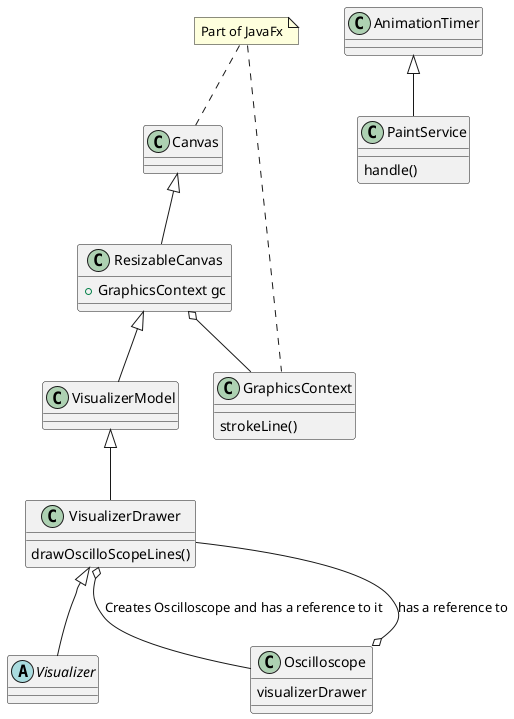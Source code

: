 @startuml

note "Part of JavaFx" as N1
N1 .. Canvas
N1 .. GraphicsContext

class GraphicsContext {
strokeLine()
}

class Canvas

class ResizableCanvas extends Canvas{
+GraphicsContext gc
}

class VisualizerModel extends ResizableCanvas

class VisualizerDrawer extends VisualizerModel {
drawOscilloScopeLines()
}

abstract class Visualizer extends VisualizerDrawer

class PaintService extends AnimationTimer {
handle()
}

class Oscilloscope {
visualizerDrawer
}

Oscilloscope o-- VisualizerDrawer : has a reference to
VisualizerDrawer o-- Oscilloscope : Creates Oscilloscope and has a reference to it
ResizableCanvas o-- GraphicsContext

@enduml
